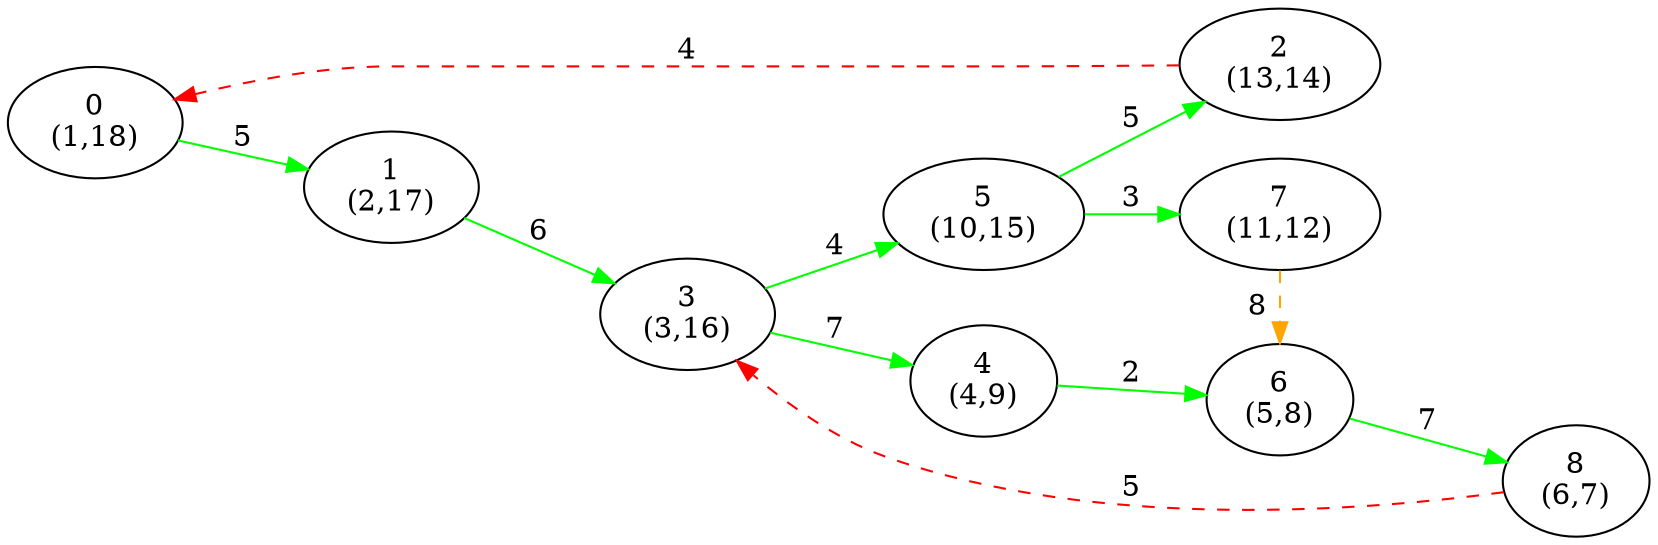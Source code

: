 digraph G {
ranksep = "equally";
rankdir = LR;
{rank = same; "0
(1,18)"; };
{rank = same; "1
(2,17)"; };
{rank = same; "3
(3,16)"; };
{rank = same; "4
(4,9)"; "5
(10,15)"; };
{rank = same; "6
(5,8)"; "7
(11,12)"; "2
(13,14)"; };
{rank = same; "8
(6,7)"; };
{rank = same; };
"0
(1,18)"->"1
(2,17)"[label="5" color = "green"];
"1
(2,17)"->"3
(3,16)"[label="6" color = "green"];
"3
(3,16)"->"4
(4,9)"[label="7" color = "green"];
"3
(3,16)"->"5
(10,15)"[label="4" color = "green"];
"4
(4,9)"->"6
(5,8)"[label="2" color = "green"];
"5
(10,15)"->"7
(11,12)"[label="3" color = "green"];
"5
(10,15)"->"2
(13,14)"[label="5" color = "green"];
"6
(5,8)"->"8
(6,7)"[label="7" color = "green"];
"7
(11,12)"->"6
(5,8)"[label="8" color = "orange" style = "dashed"];
"2
(13,14)"->"0
(1,18)"[label="4" color = "red" style = "dashed"];
"8
(6,7)"->"3
(3,16)"[label="5" color = "red" style = "dashed"];
}
